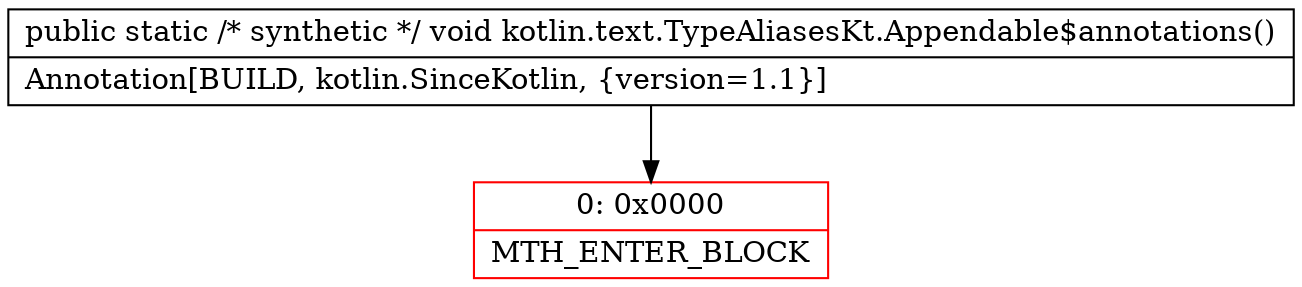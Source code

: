digraph "CFG forkotlin.text.TypeAliasesKt.Appendable$annotations()V" {
subgraph cluster_Region_1263532219 {
label = "R(0)";
node [shape=record,color=blue];
}
Node_0 [shape=record,color=red,label="{0\:\ 0x0000|MTH_ENTER_BLOCK\l}"];
MethodNode[shape=record,label="{public static \/* synthetic *\/ void kotlin.text.TypeAliasesKt.Appendable$annotations()  | Annotation[BUILD, kotlin.SinceKotlin, \{version=1.1\}]\l}"];
MethodNode -> Node_0;
}

